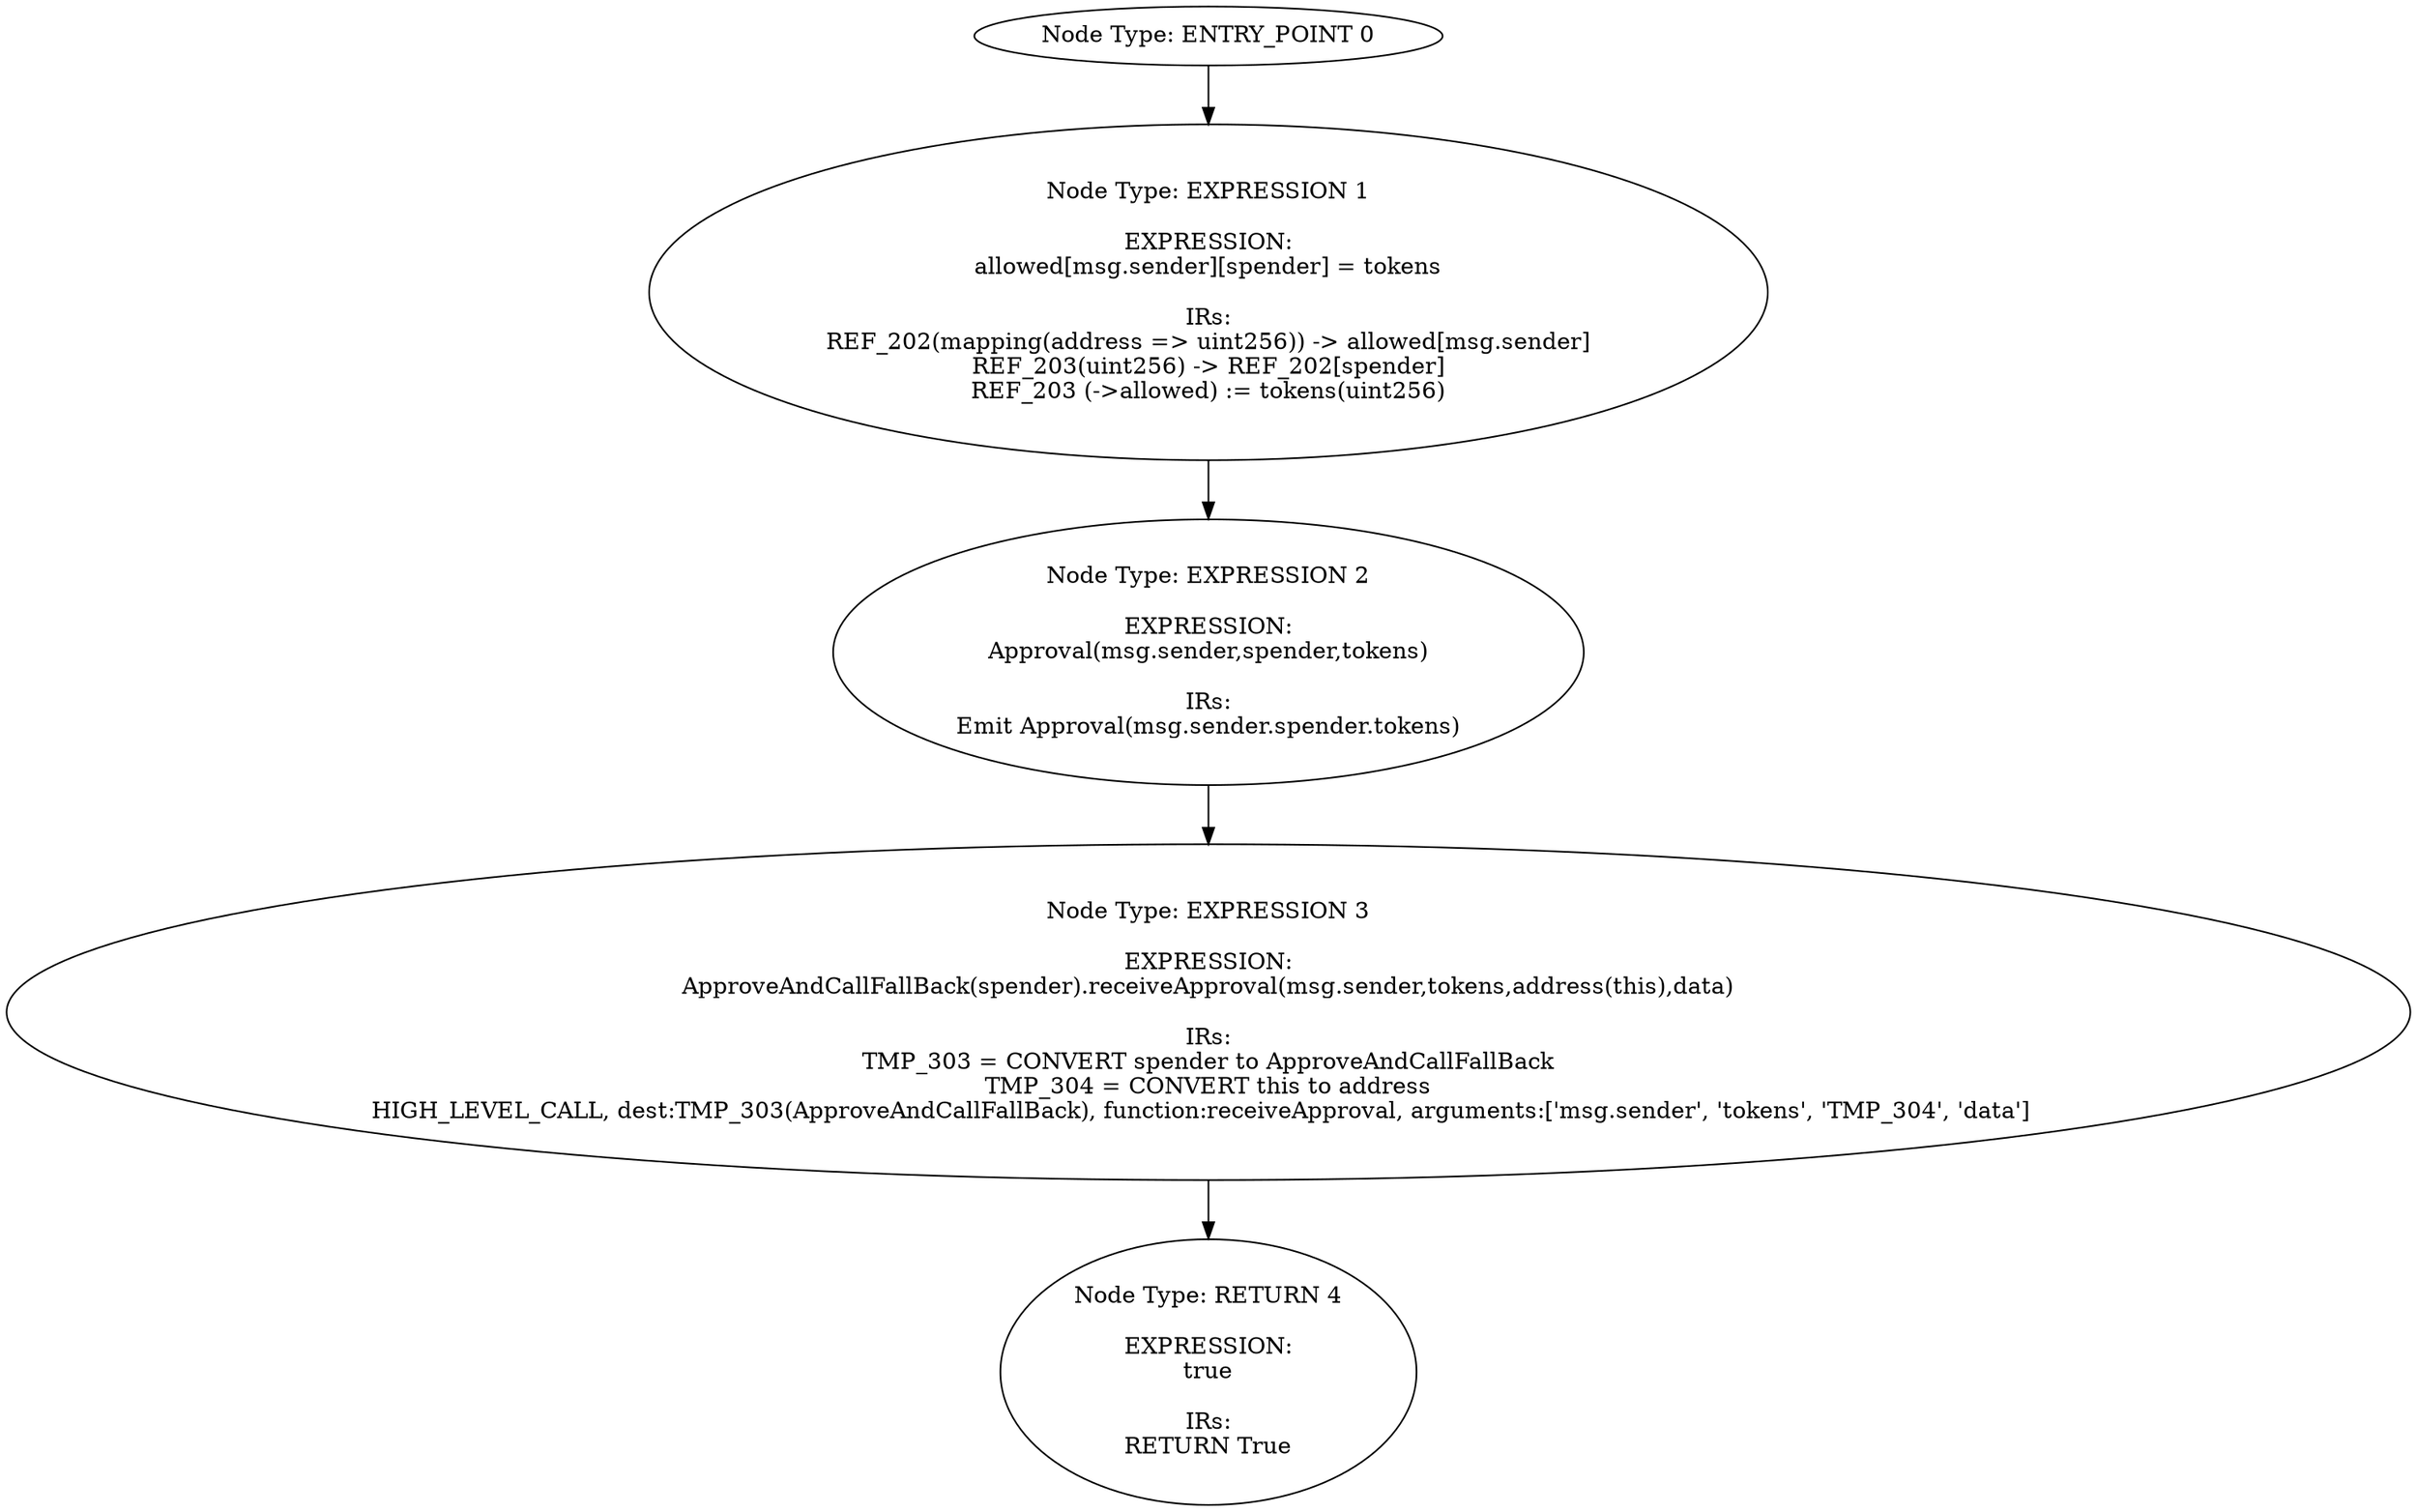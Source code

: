 digraph{
0[label="Node Type: ENTRY_POINT 0
"];
0->1;
1[label="Node Type: EXPRESSION 1

EXPRESSION:
allowed[msg.sender][spender] = tokens

IRs:
REF_202(mapping(address => uint256)) -> allowed[msg.sender]
REF_203(uint256) -> REF_202[spender]
REF_203 (->allowed) := tokens(uint256)"];
1->2;
2[label="Node Type: EXPRESSION 2

EXPRESSION:
Approval(msg.sender,spender,tokens)

IRs:
Emit Approval(msg.sender.spender.tokens)"];
2->3;
3[label="Node Type: EXPRESSION 3

EXPRESSION:
ApproveAndCallFallBack(spender).receiveApproval(msg.sender,tokens,address(this),data)

IRs:
TMP_303 = CONVERT spender to ApproveAndCallFallBack
TMP_304 = CONVERT this to address
HIGH_LEVEL_CALL, dest:TMP_303(ApproveAndCallFallBack), function:receiveApproval, arguments:['msg.sender', 'tokens', 'TMP_304', 'data']  "];
3->4;
4[label="Node Type: RETURN 4

EXPRESSION:
true

IRs:
RETURN True"];
}
